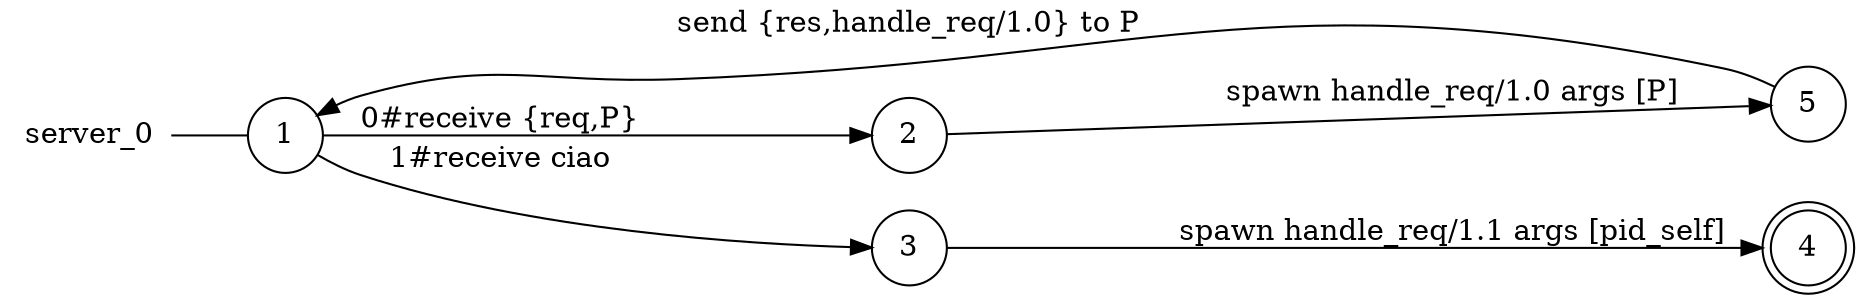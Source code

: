 digraph server_0 {
	rankdir="LR";
	n_0 [label="server_0", shape="plaintext"];
	n_1 [id="6", shape=circle, label="5"];
	n_2 [id="1", shape=circle, label="1"];
	n_0 -> n_2 [arrowhead=none];
	n_3 [id="2", shape=circle, label="2"];
	n_4 [id="4", shape=circle, label="3"];
	n_5 [id="3", shape=doublecircle, label="4"];

	n_3 -> n_1 [id="[$e|1]", label="spawn handle_req/1.0 args [P]"];
	n_2 -> n_3 [id="[$e|2]", label="0#receive {req,P}"];
	n_4 -> n_5 [id="[$e|0]", label="spawn handle_req/1.1 args [pid_self]"];
	n_2 -> n_4 [id="[$e|3]", label="1#receive ciao"];
	n_1 -> n_2 [id="[$e|7]", label="send {res,handle_req/1.0} to P"];
}
